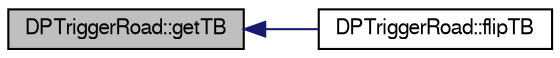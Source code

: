digraph "DPTriggerRoad::getTB"
{
  bgcolor="transparent";
  edge [fontname="FreeSans",fontsize="10",labelfontname="FreeSans",labelfontsize="10"];
  node [fontname="FreeSans",fontsize="10",shape=record];
  rankdir="LR";
  Node1 [label="DPTriggerRoad::getTB",height=0.2,width=0.4,color="black", fillcolor="grey75", style="filled" fontcolor="black"];
  Node1 -> Node2 [dir="back",color="midnightblue",fontsize="10",style="solid",fontname="FreeSans"];
  Node2 [label="DPTriggerRoad::flipTB",height=0.2,width=0.4,color="black",URL="$da/d6a/classDPTriggerRoad.html#a8a72a66b0bfd9fecf1a1c24f3c7d5831",tooltip="flip the LR or TB "];
}
